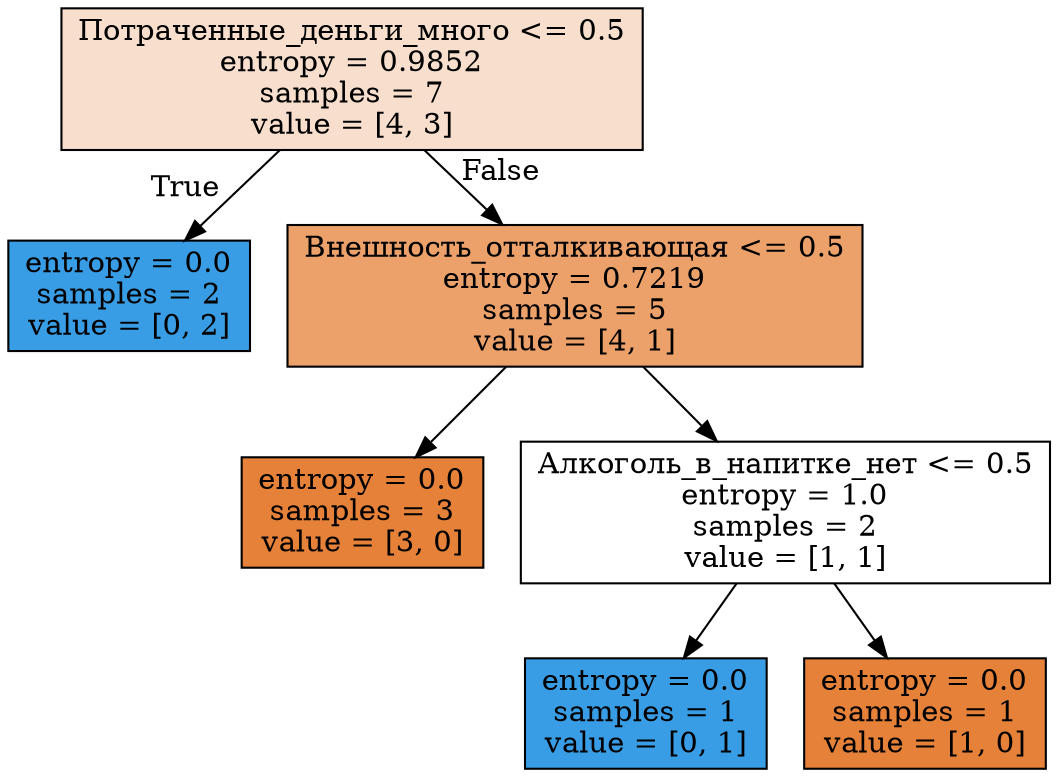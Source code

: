 digraph Tree {
node [shape=box, style="filled", color="black"] ;
0 [label="Потраченные_деньги_много <= 0.5\nentropy = 0.9852\nsamples = 7\nvalue = [4, 3]", fillcolor="#e5813940"] ;
1 [label="entropy = 0.0\nsamples = 2\nvalue = [0, 2]", fillcolor="#399de5ff"] ;
0 -> 1 [labeldistance=2.5, labelangle=45, headlabel="True"] ;
2 [label="Внешность_отталкивающая <= 0.5\nentropy = 0.7219\nsamples = 5\nvalue = [4, 1]", fillcolor="#e58139bf"] ;
0 -> 2 [labeldistance=2.5, labelangle=-45, headlabel="False"] ;
3 [label="entropy = 0.0\nsamples = 3\nvalue = [3, 0]", fillcolor="#e58139ff"] ;
2 -> 3 ;
4 [label="Алкоголь_в_напитке_нет <= 0.5\nentropy = 1.0\nsamples = 2\nvalue = [1, 1]", fillcolor="#e5813900"] ;
2 -> 4 ;
5 [label="entropy = 0.0\nsamples = 1\nvalue = [0, 1]", fillcolor="#399de5ff"] ;
4 -> 5 ;
6 [label="entropy = 0.0\nsamples = 1\nvalue = [1, 0]", fillcolor="#e58139ff"] ;
4 -> 6 ;
}